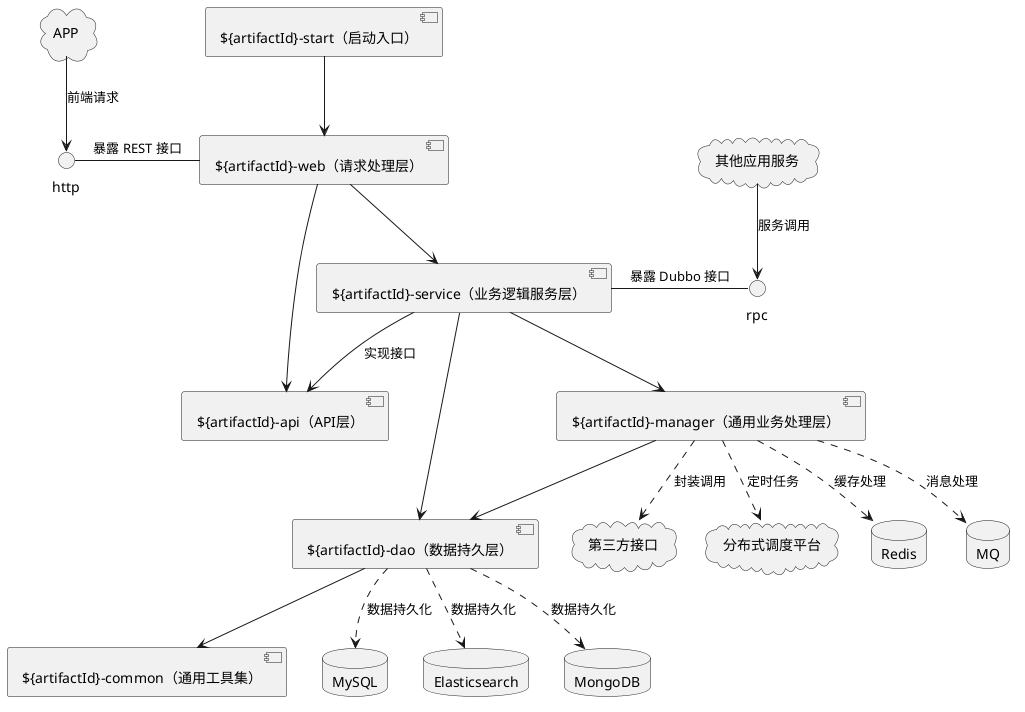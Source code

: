 @startuml
[${artifactId}-start（启动入口）] --> [${artifactId}-web（请求处理层）]
[${artifactId}-web（请求处理层）] --> [${artifactId}-api（API层）]
[${artifactId}-web（请求处理层）] --> [${artifactId}-service（业务逻辑服务层）]
[${artifactId}-service（业务逻辑服务层）] --> [${artifactId}-api（API层）]: 实现接口
[${artifactId}-service（业务逻辑服务层）] --> [${artifactId}-dao（数据持久层）]
[${artifactId}-service（业务逻辑服务层）] --> [${artifactId}-manager（通用业务处理层）]
[${artifactId}-manager（通用业务处理层）] --> [${artifactId}-dao（数据持久层）]
[${artifactId}-dao（数据持久层）] --> [${artifactId}-common（通用工具集）]

cloud APP
cloud 其他应用服务
cloud 第三方接口
cloud 分布式调度平台

database MySQL
database Redis
database MQ
database Elasticsearch
database MongoDB

[APP] --> http: 前端请求
[其他应用服务] --> rpc: 服务调用
[${artifactId}-service（业务逻辑服务层）] - rpc: 暴露 Dubbo 接口
http - [${artifactId}-web（请求处理层）]: 暴露 REST 接口

[${artifactId}-dao（数据持久层）] ..> MySQL : 数据持久化
[${artifactId}-dao（数据持久层）] ..> Elasticsearch : 数据持久化
[${artifactId}-dao（数据持久层）] ..> MongoDB : 数据持久化

[${artifactId}-manager（通用业务处理层）] ..> Redis : 缓存处理
[${artifactId}-manager（通用业务处理层）] ..> MQ : 消息处理
[${artifactId}-manager（通用业务处理层）] ..> 第三方接口 : 封装调用
[${artifactId}-manager（通用业务处理层）] ..> 分布式调度平台 : 定时任务

@enduml
